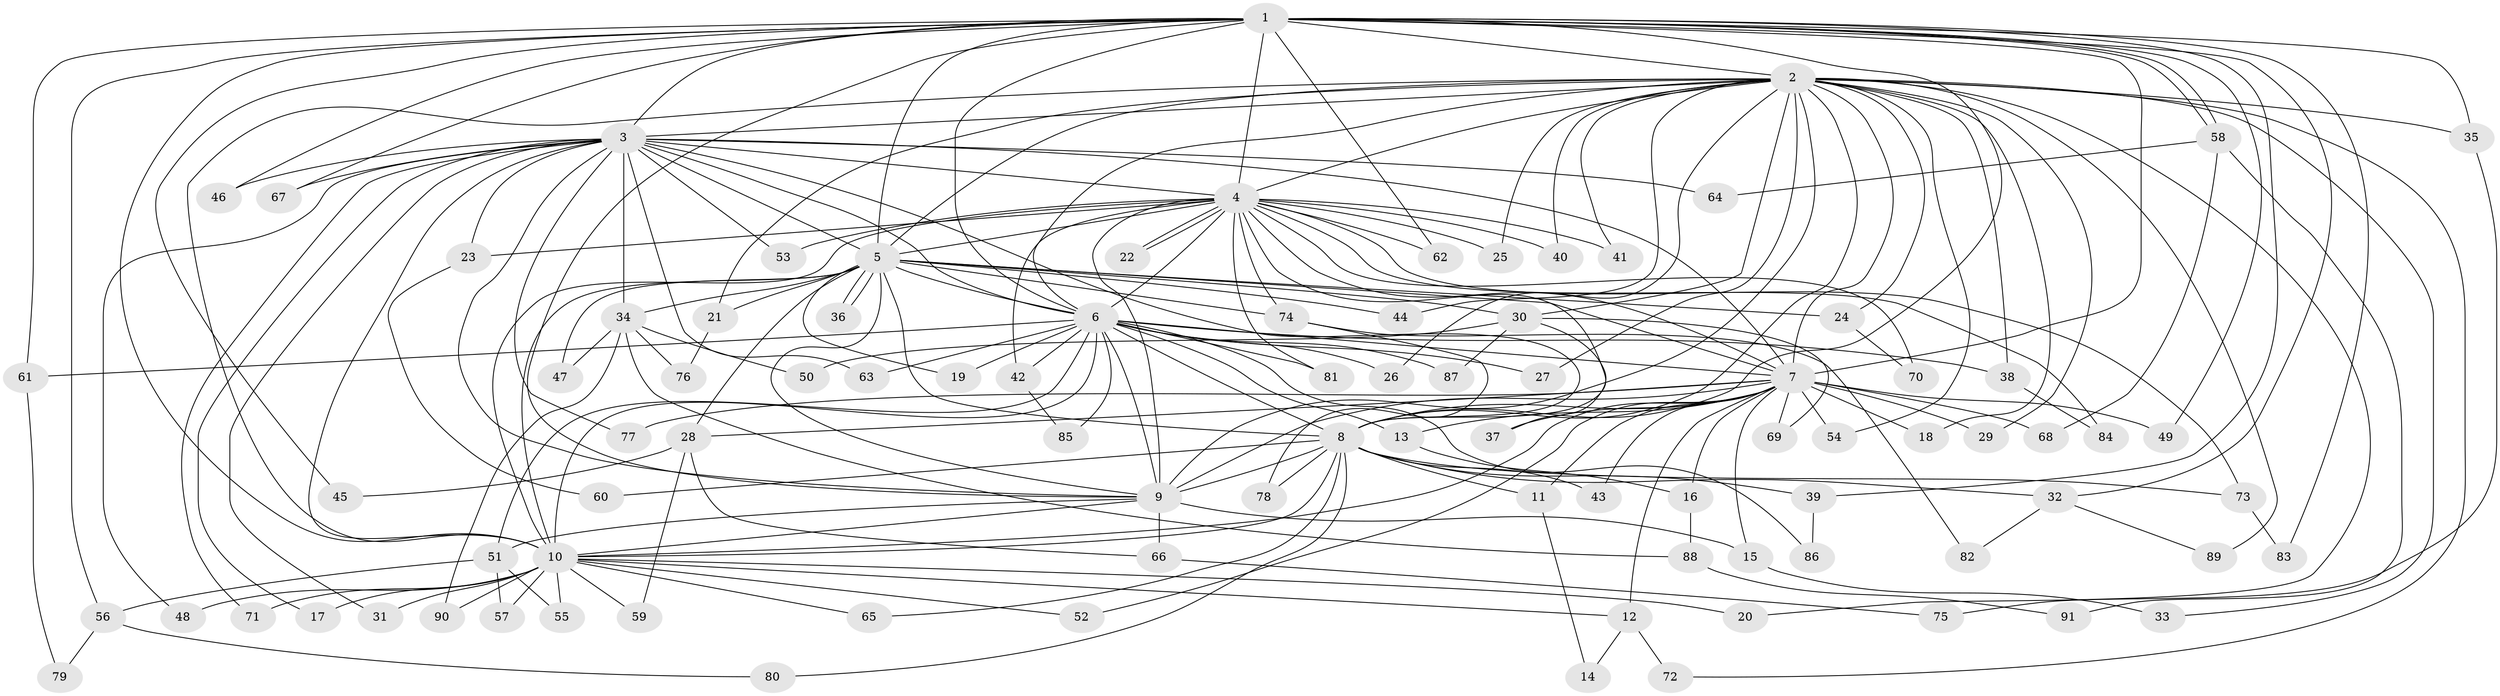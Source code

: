// Generated by graph-tools (version 1.1) at 2025/11/02/27/25 16:11:05]
// undirected, 91 vertices, 207 edges
graph export_dot {
graph [start="1"]
  node [color=gray90,style=filled];
  1;
  2;
  3;
  4;
  5;
  6;
  7;
  8;
  9;
  10;
  11;
  12;
  13;
  14;
  15;
  16;
  17;
  18;
  19;
  20;
  21;
  22;
  23;
  24;
  25;
  26;
  27;
  28;
  29;
  30;
  31;
  32;
  33;
  34;
  35;
  36;
  37;
  38;
  39;
  40;
  41;
  42;
  43;
  44;
  45;
  46;
  47;
  48;
  49;
  50;
  51;
  52;
  53;
  54;
  55;
  56;
  57;
  58;
  59;
  60;
  61;
  62;
  63;
  64;
  65;
  66;
  67;
  68;
  69;
  70;
  71;
  72;
  73;
  74;
  75;
  76;
  77;
  78;
  79;
  80;
  81;
  82;
  83;
  84;
  85;
  86;
  87;
  88;
  89;
  90;
  91;
  1 -- 2;
  1 -- 3;
  1 -- 4;
  1 -- 5;
  1 -- 6;
  1 -- 7;
  1 -- 8;
  1 -- 9;
  1 -- 10;
  1 -- 32;
  1 -- 35;
  1 -- 39;
  1 -- 45;
  1 -- 46;
  1 -- 49;
  1 -- 56;
  1 -- 58;
  1 -- 58;
  1 -- 61;
  1 -- 62;
  1 -- 67;
  1 -- 83;
  2 -- 3;
  2 -- 4;
  2 -- 5;
  2 -- 6;
  2 -- 7;
  2 -- 8;
  2 -- 9;
  2 -- 10;
  2 -- 18;
  2 -- 20;
  2 -- 21;
  2 -- 24;
  2 -- 25;
  2 -- 26;
  2 -- 27;
  2 -- 29;
  2 -- 30;
  2 -- 33;
  2 -- 35;
  2 -- 38;
  2 -- 40;
  2 -- 41;
  2 -- 44;
  2 -- 54;
  2 -- 72;
  2 -- 89;
  3 -- 4;
  3 -- 5;
  3 -- 6;
  3 -- 7;
  3 -- 8;
  3 -- 9;
  3 -- 10;
  3 -- 17;
  3 -- 23;
  3 -- 31;
  3 -- 34;
  3 -- 46;
  3 -- 48;
  3 -- 53;
  3 -- 63;
  3 -- 64;
  3 -- 67;
  3 -- 71;
  3 -- 77;
  4 -- 5;
  4 -- 6;
  4 -- 7;
  4 -- 8;
  4 -- 9;
  4 -- 10;
  4 -- 22;
  4 -- 22;
  4 -- 23;
  4 -- 25;
  4 -- 40;
  4 -- 41;
  4 -- 42;
  4 -- 53;
  4 -- 62;
  4 -- 70;
  4 -- 73;
  4 -- 74;
  4 -- 81;
  4 -- 84;
  5 -- 6;
  5 -- 7;
  5 -- 8;
  5 -- 9;
  5 -- 10;
  5 -- 19;
  5 -- 21;
  5 -- 24;
  5 -- 28;
  5 -- 30;
  5 -- 34;
  5 -- 36;
  5 -- 36;
  5 -- 44;
  5 -- 47;
  5 -- 74;
  6 -- 7;
  6 -- 8;
  6 -- 9;
  6 -- 10;
  6 -- 13;
  6 -- 19;
  6 -- 26;
  6 -- 27;
  6 -- 38;
  6 -- 42;
  6 -- 51;
  6 -- 61;
  6 -- 63;
  6 -- 81;
  6 -- 85;
  6 -- 86;
  6 -- 87;
  7 -- 8;
  7 -- 9;
  7 -- 10;
  7 -- 11;
  7 -- 12;
  7 -- 13;
  7 -- 15;
  7 -- 16;
  7 -- 18;
  7 -- 28;
  7 -- 29;
  7 -- 37;
  7 -- 43;
  7 -- 49;
  7 -- 52;
  7 -- 54;
  7 -- 68;
  7 -- 69;
  7 -- 77;
  8 -- 9;
  8 -- 10;
  8 -- 11;
  8 -- 32;
  8 -- 39;
  8 -- 43;
  8 -- 60;
  8 -- 65;
  8 -- 73;
  8 -- 78;
  8 -- 80;
  9 -- 10;
  9 -- 15;
  9 -- 51;
  9 -- 66;
  10 -- 12;
  10 -- 17;
  10 -- 20;
  10 -- 31;
  10 -- 48;
  10 -- 52;
  10 -- 55;
  10 -- 57;
  10 -- 59;
  10 -- 65;
  10 -- 71;
  10 -- 90;
  11 -- 14;
  12 -- 14;
  12 -- 72;
  13 -- 16;
  15 -- 33;
  16 -- 88;
  21 -- 76;
  23 -- 60;
  24 -- 70;
  28 -- 45;
  28 -- 59;
  28 -- 66;
  30 -- 37;
  30 -- 50;
  30 -- 69;
  30 -- 87;
  32 -- 82;
  32 -- 89;
  34 -- 47;
  34 -- 50;
  34 -- 76;
  34 -- 88;
  34 -- 90;
  35 -- 75;
  38 -- 84;
  39 -- 86;
  42 -- 85;
  51 -- 55;
  51 -- 56;
  51 -- 57;
  56 -- 79;
  56 -- 80;
  58 -- 64;
  58 -- 68;
  58 -- 91;
  61 -- 79;
  66 -- 75;
  73 -- 83;
  74 -- 78;
  74 -- 82;
  88 -- 91;
}
